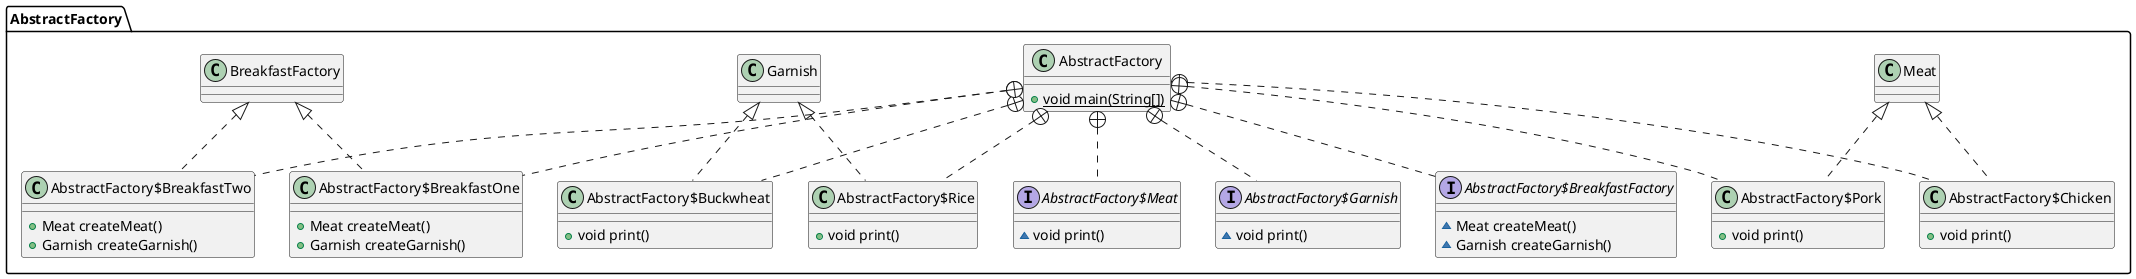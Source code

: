 @startuml
class AbstractFactory.AbstractFactory {
+ {static} void main(String[])
}
interface AbstractFactory.AbstractFactory$Meat {
~ void print()
}
class AbstractFactory.AbstractFactory$Chicken {
+ void print()
}
class AbstractFactory.AbstractFactory$Pork {
+ void print()
}
interface AbstractFactory.AbstractFactory$Garnish {
~ void print()
}
class AbstractFactory.AbstractFactory$Rice {
+ void print()
}
interface AbstractFactory.AbstractFactory$BreakfastFactory {
~ Meat createMeat()
~ Garnish createGarnish()
}
class AbstractFactory.AbstractFactory$BreakfastOne {
+ Meat createMeat()
+ Garnish createGarnish()
}
class AbstractFactory.AbstractFactory$Buckwheat {
+ void print()
}
class AbstractFactory.AbstractFactory$BreakfastTwo {
+ Meat createMeat()
+ Garnish createGarnish()
}


AbstractFactory.AbstractFactory +.. AbstractFactory.AbstractFactory$Meat
AbstractFactory.AbstractFactory +.. AbstractFactory.AbstractFactory$Chicken
AbstractFactory.Meat <|.. AbstractFactory.AbstractFactory$Chicken
AbstractFactory.AbstractFactory +.. AbstractFactory.AbstractFactory$Pork
AbstractFactory.Meat <|.. AbstractFactory.AbstractFactory$Pork
AbstractFactory.AbstractFactory +.. AbstractFactory.AbstractFactory$Garnish
AbstractFactory.AbstractFactory +.. AbstractFactory.AbstractFactory$Rice
AbstractFactory.Garnish <|.. AbstractFactory.AbstractFactory$Rice
AbstractFactory.AbstractFactory +.. AbstractFactory.AbstractFactory$BreakfastFactory
AbstractFactory.AbstractFactory +.. AbstractFactory.AbstractFactory$BreakfastOne
AbstractFactory.BreakfastFactory <|.. AbstractFactory.AbstractFactory$BreakfastOne
AbstractFactory.AbstractFactory +.. AbstractFactory.AbstractFactory$Buckwheat
AbstractFactory.Garnish <|.. AbstractFactory.AbstractFactory$Buckwheat
AbstractFactory.AbstractFactory +.. AbstractFactory.AbstractFactory$BreakfastTwo
AbstractFactory.BreakfastFactory <|.. AbstractFactory.AbstractFactory$BreakfastTwo
@enduml